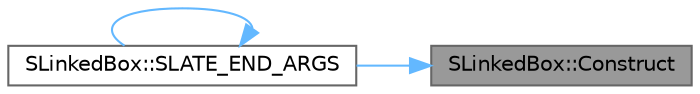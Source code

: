 digraph "SLinkedBox::Construct"
{
 // INTERACTIVE_SVG=YES
 // LATEX_PDF_SIZE
  bgcolor="transparent";
  edge [fontname=Helvetica,fontsize=10,labelfontname=Helvetica,labelfontsize=10];
  node [fontname=Helvetica,fontsize=10,shape=box,height=0.2,width=0.4];
  rankdir="RL";
  Node1 [id="Node000001",label="SLinkedBox::Construct",height=0.2,width=0.4,color="gray40", fillcolor="grey60", style="filled", fontcolor="black",tooltip="Most panels do not create widgets as part of their implementation, so they do not need to implement a..."];
  Node1 -> Node2 [id="edge1_Node000001_Node000002",dir="back",color="steelblue1",style="solid",tooltip=" "];
  Node2 [id="Node000002",label="SLinkedBox::SLATE_END_ARGS",height=0.2,width=0.4,color="grey40", fillcolor="white", style="filled",URL="$d4/d60/classSLinkedBox.html#ad06c88ce5fd6473901b93b888cb9d9e2",tooltip=" "];
  Node2 -> Node2 [id="edge2_Node000002_Node000002",dir="back",color="steelblue1",style="solid",tooltip=" "];
}
